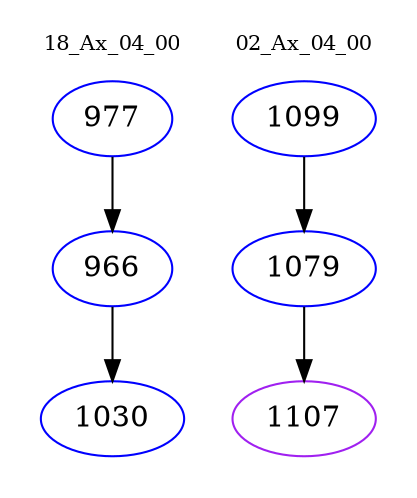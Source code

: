 digraph{
subgraph cluster_0 {
color = white
label = "18_Ax_04_00";
fontsize=10;
T0_977 [label="977", color="blue"]
T0_977 -> T0_966 [color="black"]
T0_966 [label="966", color="blue"]
T0_966 -> T0_1030 [color="black"]
T0_1030 [label="1030", color="blue"]
}
subgraph cluster_1 {
color = white
label = "02_Ax_04_00";
fontsize=10;
T1_1099 [label="1099", color="blue"]
T1_1099 -> T1_1079 [color="black"]
T1_1079 [label="1079", color="blue"]
T1_1079 -> T1_1107 [color="black"]
T1_1107 [label="1107", color="purple"]
}
}
